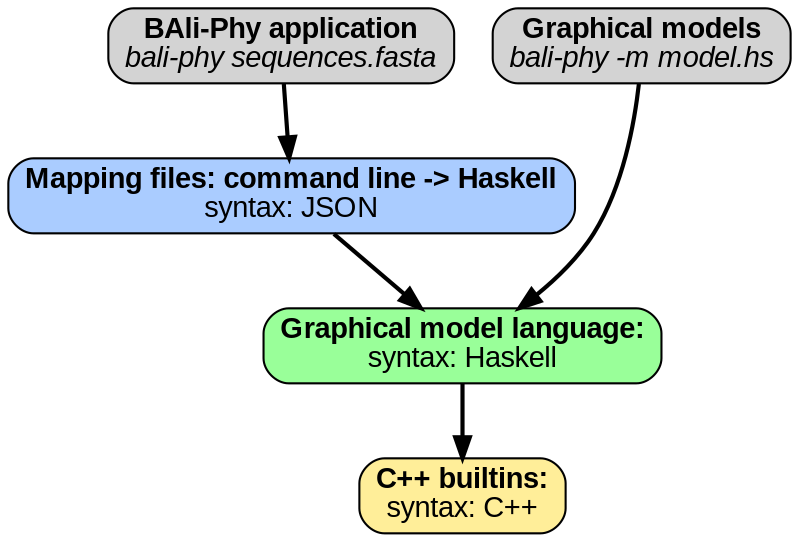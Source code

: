 digraph "Architecture" {
graph [ranksep=0.25, fontname=Arial,  nodesep=0.25, ranksep=0.5];
node [fontname=Arial, style="filled,rounded", height=0, width=0, shape=box];
edge [style="setlinewidth(2)"];

bali_phy [label=<<b>BAli-Phy application</b><br/><i>bali-phy sequences.fasta</i>>]

graphical_models  [label=<<b>Graphical models</b><br/><i>bali-phy -m model.hs</i>>]

graphical_model_language [label=<<b>Graphical model language:</b><br/>syntax: Haskell>, fillcolor="#99ff99"]

cpp_builtins [label=<<b>C++ builtins:</b><br/>syntax: C++<br/>>,fillcolor="#ffee99"]

{rank = same; bali_phy; graphical_models}

bali_phy -> JSON_files
JSON_files [label=<<b>Mapping files: command line -&gt; Haskell</b><br/>syntax: JSON>,fillcolor="#aaccff"]
JSON_files -> graphical_model_language
graphical_models -> graphical_model_language
graphical_model_language -> cpp_builtins
}
